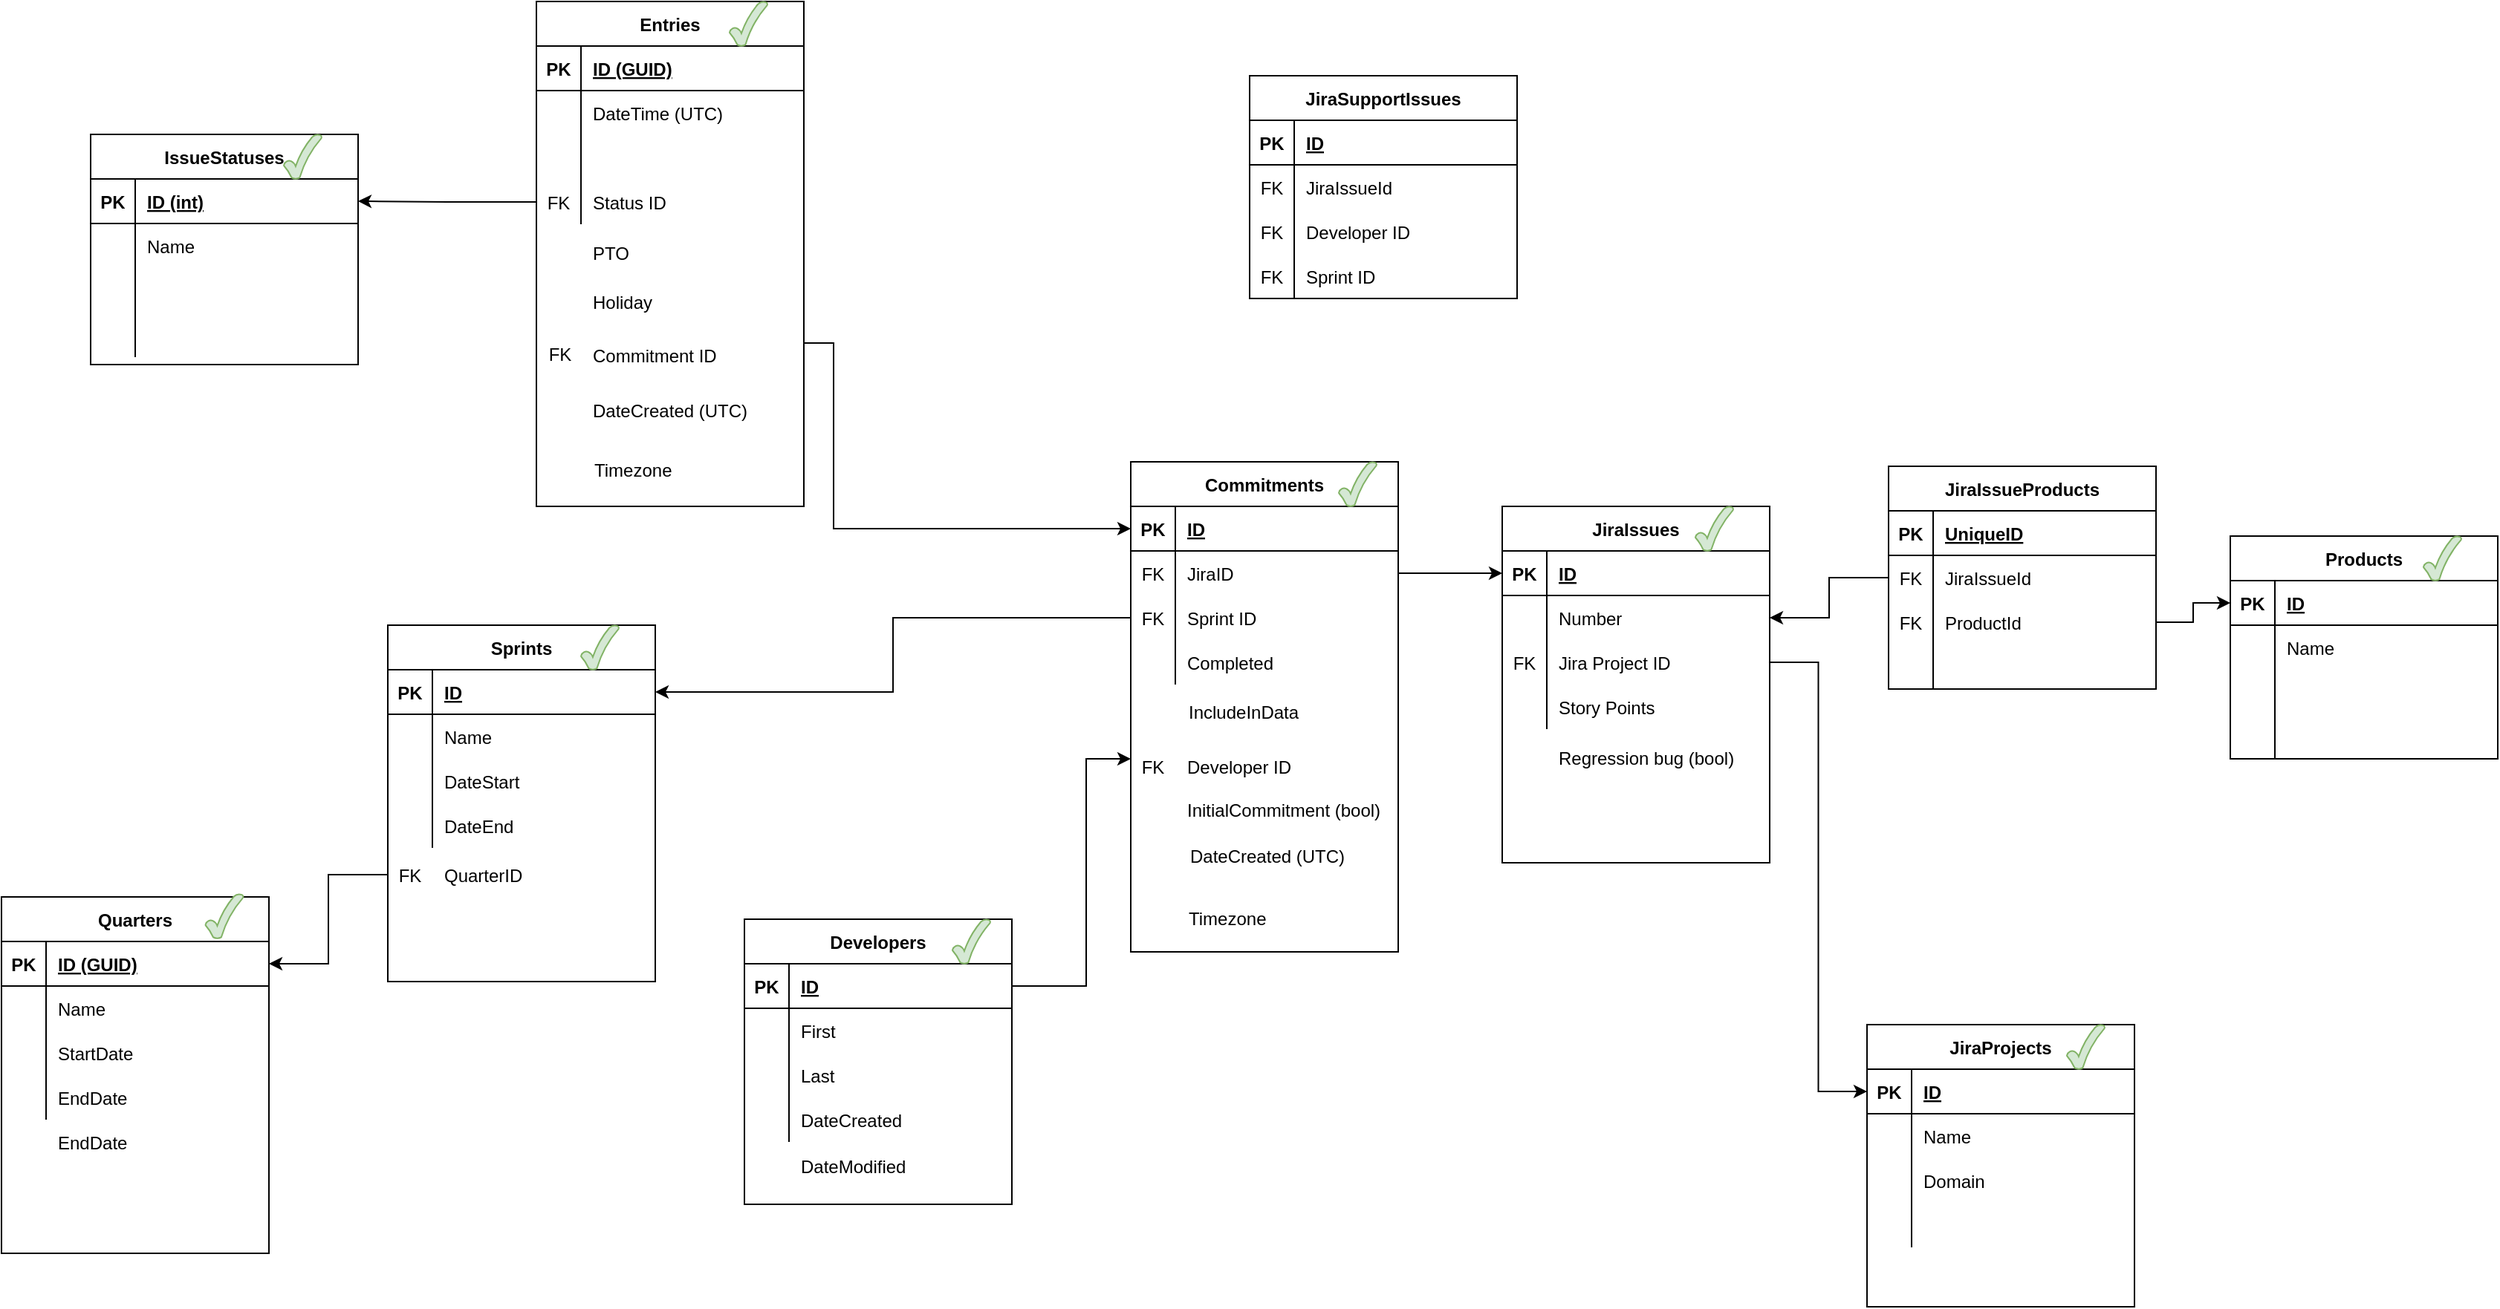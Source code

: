 <mxfile version="20.7.4" type="device"><diagram id="F5KFq8QASmtBu7urFsjl" name="Page-1"><mxGraphModel dx="662" dy="433" grid="1" gridSize="10" guides="1" tooltips="1" connect="1" arrows="1" fold="1" page="1" pageScale="1" pageWidth="850" pageHeight="1100" math="0" shadow="0"><root><mxCell id="0"/><mxCell id="1" parent="0"/><mxCell id="Wx1vbwucpowKj-sAN3LJ-1" value="Developers" style="shape=table;startSize=30;container=1;collapsible=1;childLayout=tableLayout;fixedRows=1;rowLines=0;fontStyle=1;align=center;resizeLast=1;" parent="1" vertex="1"><mxGeometry x="520" y="788" width="180" height="192" as="geometry"><mxRectangle x="328" y="380" width="100" height="30" as="alternateBounds"/></mxGeometry></mxCell><mxCell id="Wx1vbwucpowKj-sAN3LJ-2" value="" style="shape=tableRow;horizontal=0;startSize=0;swimlaneHead=0;swimlaneBody=0;fillColor=none;collapsible=0;dropTarget=0;points=[[0,0.5],[1,0.5]];portConstraint=eastwest;top=0;left=0;right=0;bottom=1;" parent="Wx1vbwucpowKj-sAN3LJ-1" vertex="1"><mxGeometry y="30" width="180" height="30" as="geometry"/></mxCell><mxCell id="Wx1vbwucpowKj-sAN3LJ-3" value="PK" style="shape=partialRectangle;connectable=0;fillColor=none;top=0;left=0;bottom=0;right=0;fontStyle=1;overflow=hidden;" parent="Wx1vbwucpowKj-sAN3LJ-2" vertex="1"><mxGeometry width="30" height="30" as="geometry"><mxRectangle width="30" height="30" as="alternateBounds"/></mxGeometry></mxCell><mxCell id="Wx1vbwucpowKj-sAN3LJ-4" value="ID" style="shape=partialRectangle;connectable=0;fillColor=none;top=0;left=0;bottom=0;right=0;align=left;spacingLeft=6;fontStyle=5;overflow=hidden;" parent="Wx1vbwucpowKj-sAN3LJ-2" vertex="1"><mxGeometry x="30" width="150" height="30" as="geometry"><mxRectangle width="150" height="30" as="alternateBounds"/></mxGeometry></mxCell><mxCell id="Wx1vbwucpowKj-sAN3LJ-5" value="" style="shape=tableRow;horizontal=0;startSize=0;swimlaneHead=0;swimlaneBody=0;fillColor=none;collapsible=0;dropTarget=0;points=[[0,0.5],[1,0.5]];portConstraint=eastwest;top=0;left=0;right=0;bottom=0;" parent="Wx1vbwucpowKj-sAN3LJ-1" vertex="1"><mxGeometry y="60" width="180" height="30" as="geometry"/></mxCell><mxCell id="Wx1vbwucpowKj-sAN3LJ-6" value="" style="shape=partialRectangle;connectable=0;fillColor=none;top=0;left=0;bottom=0;right=0;editable=1;overflow=hidden;" parent="Wx1vbwucpowKj-sAN3LJ-5" vertex="1"><mxGeometry width="30" height="30" as="geometry"><mxRectangle width="30" height="30" as="alternateBounds"/></mxGeometry></mxCell><mxCell id="Wx1vbwucpowKj-sAN3LJ-7" value="First" style="shape=partialRectangle;connectable=0;fillColor=none;top=0;left=0;bottom=0;right=0;align=left;spacingLeft=6;overflow=hidden;" parent="Wx1vbwucpowKj-sAN3LJ-5" vertex="1"><mxGeometry x="30" width="150" height="30" as="geometry"><mxRectangle width="150" height="30" as="alternateBounds"/></mxGeometry></mxCell><mxCell id="Wx1vbwucpowKj-sAN3LJ-8" value="" style="shape=tableRow;horizontal=0;startSize=0;swimlaneHead=0;swimlaneBody=0;fillColor=none;collapsible=0;dropTarget=0;points=[[0,0.5],[1,0.5]];portConstraint=eastwest;top=0;left=0;right=0;bottom=0;" parent="Wx1vbwucpowKj-sAN3LJ-1" vertex="1"><mxGeometry y="90" width="180" height="30" as="geometry"/></mxCell><mxCell id="Wx1vbwucpowKj-sAN3LJ-9" value="" style="shape=partialRectangle;connectable=0;fillColor=none;top=0;left=0;bottom=0;right=0;editable=1;overflow=hidden;" parent="Wx1vbwucpowKj-sAN3LJ-8" vertex="1"><mxGeometry width="30" height="30" as="geometry"><mxRectangle width="30" height="30" as="alternateBounds"/></mxGeometry></mxCell><mxCell id="Wx1vbwucpowKj-sAN3LJ-10" value="Last" style="shape=partialRectangle;connectable=0;fillColor=none;top=0;left=0;bottom=0;right=0;align=left;spacingLeft=6;overflow=hidden;" parent="Wx1vbwucpowKj-sAN3LJ-8" vertex="1"><mxGeometry x="30" width="150" height="30" as="geometry"><mxRectangle width="150" height="30" as="alternateBounds"/></mxGeometry></mxCell><mxCell id="Wx1vbwucpowKj-sAN3LJ-11" value="" style="shape=tableRow;horizontal=0;startSize=0;swimlaneHead=0;swimlaneBody=0;fillColor=none;collapsible=0;dropTarget=0;points=[[0,0.5],[1,0.5]];portConstraint=eastwest;top=0;left=0;right=0;bottom=0;" parent="Wx1vbwucpowKj-sAN3LJ-1" vertex="1"><mxGeometry y="120" width="180" height="30" as="geometry"/></mxCell><mxCell id="Wx1vbwucpowKj-sAN3LJ-12" value="" style="shape=partialRectangle;connectable=0;fillColor=none;top=0;left=0;bottom=0;right=0;editable=1;overflow=hidden;" parent="Wx1vbwucpowKj-sAN3LJ-11" vertex="1"><mxGeometry width="30" height="30" as="geometry"><mxRectangle width="30" height="30" as="alternateBounds"/></mxGeometry></mxCell><mxCell id="Wx1vbwucpowKj-sAN3LJ-13" value="DateCreated" style="shape=partialRectangle;connectable=0;fillColor=none;top=0;left=0;bottom=0;right=0;align=left;spacingLeft=6;overflow=hidden;" parent="Wx1vbwucpowKj-sAN3LJ-11" vertex="1"><mxGeometry x="30" width="150" height="30" as="geometry"><mxRectangle width="150" height="30" as="alternateBounds"/></mxGeometry></mxCell><mxCell id="Wx1vbwucpowKj-sAN3LJ-14" value="DateModified" style="shape=partialRectangle;connectable=0;fillColor=none;top=0;left=0;bottom=0;right=0;align=left;spacingLeft=6;overflow=hidden;" parent="1" vertex="1"><mxGeometry x="550" y="939" width="150" height="30" as="geometry"><mxRectangle width="150" height="30" as="alternateBounds"/></mxGeometry></mxCell><mxCell id="Wx1vbwucpowKj-sAN3LJ-16" value="Entries" style="shape=table;startSize=30;container=1;collapsible=1;childLayout=tableLayout;fixedRows=1;rowLines=0;fontStyle=1;align=center;resizeLast=1;" parent="1" vertex="1"><mxGeometry x="380" y="170" width="180" height="340" as="geometry"/></mxCell><mxCell id="Wx1vbwucpowKj-sAN3LJ-17" value="" style="shape=tableRow;horizontal=0;startSize=0;swimlaneHead=0;swimlaneBody=0;fillColor=none;collapsible=0;dropTarget=0;points=[[0,0.5],[1,0.5]];portConstraint=eastwest;top=0;left=0;right=0;bottom=1;" parent="Wx1vbwucpowKj-sAN3LJ-16" vertex="1"><mxGeometry y="30" width="180" height="30" as="geometry"/></mxCell><mxCell id="Wx1vbwucpowKj-sAN3LJ-18" value="PK" style="shape=partialRectangle;connectable=0;fillColor=none;top=0;left=0;bottom=0;right=0;fontStyle=1;overflow=hidden;" parent="Wx1vbwucpowKj-sAN3LJ-17" vertex="1"><mxGeometry width="30" height="30" as="geometry"><mxRectangle width="30" height="30" as="alternateBounds"/></mxGeometry></mxCell><mxCell id="Wx1vbwucpowKj-sAN3LJ-19" value="ID (GUID)" style="shape=partialRectangle;connectable=0;fillColor=none;top=0;left=0;bottom=0;right=0;align=left;spacingLeft=6;fontStyle=5;overflow=hidden;" parent="Wx1vbwucpowKj-sAN3LJ-17" vertex="1"><mxGeometry x="30" width="150" height="30" as="geometry"><mxRectangle width="150" height="30" as="alternateBounds"/></mxGeometry></mxCell><mxCell id="Wx1vbwucpowKj-sAN3LJ-20" value="" style="shape=tableRow;horizontal=0;startSize=0;swimlaneHead=0;swimlaneBody=0;fillColor=none;collapsible=0;dropTarget=0;points=[[0,0.5],[1,0.5]];portConstraint=eastwest;top=0;left=0;right=0;bottom=0;" parent="Wx1vbwucpowKj-sAN3LJ-16" vertex="1"><mxGeometry y="60" width="180" height="30" as="geometry"/></mxCell><mxCell id="Wx1vbwucpowKj-sAN3LJ-21" value="" style="shape=partialRectangle;connectable=0;fillColor=none;top=0;left=0;bottom=0;right=0;editable=1;overflow=hidden;" parent="Wx1vbwucpowKj-sAN3LJ-20" vertex="1"><mxGeometry width="30" height="30" as="geometry"><mxRectangle width="30" height="30" as="alternateBounds"/></mxGeometry></mxCell><mxCell id="Wx1vbwucpowKj-sAN3LJ-22" value="DateTime (UTC)" style="shape=partialRectangle;connectable=0;fillColor=none;top=0;left=0;bottom=0;right=0;align=left;spacingLeft=6;overflow=hidden;" parent="Wx1vbwucpowKj-sAN3LJ-20" vertex="1"><mxGeometry x="30" width="150" height="30" as="geometry"><mxRectangle width="150" height="30" as="alternateBounds"/></mxGeometry></mxCell><mxCell id="Wx1vbwucpowKj-sAN3LJ-23" value="" style="shape=tableRow;horizontal=0;startSize=0;swimlaneHead=0;swimlaneBody=0;fillColor=none;collapsible=0;dropTarget=0;points=[[0,0.5],[1,0.5]];portConstraint=eastwest;top=0;left=0;right=0;bottom=0;" parent="Wx1vbwucpowKj-sAN3LJ-16" vertex="1"><mxGeometry y="90" width="180" height="30" as="geometry"/></mxCell><mxCell id="Wx1vbwucpowKj-sAN3LJ-24" value="" style="shape=partialRectangle;connectable=0;fillColor=none;top=0;left=0;bottom=0;right=0;editable=1;overflow=hidden;" parent="Wx1vbwucpowKj-sAN3LJ-23" vertex="1"><mxGeometry width="30" height="30" as="geometry"><mxRectangle width="30" height="30" as="alternateBounds"/></mxGeometry></mxCell><mxCell id="Wx1vbwucpowKj-sAN3LJ-25" value="" style="shape=partialRectangle;connectable=0;fillColor=none;top=0;left=0;bottom=0;right=0;align=left;spacingLeft=6;overflow=hidden;" parent="Wx1vbwucpowKj-sAN3LJ-23" vertex="1"><mxGeometry x="30" width="150" height="30" as="geometry"><mxRectangle width="150" height="30" as="alternateBounds"/></mxGeometry></mxCell><mxCell id="Wx1vbwucpowKj-sAN3LJ-26" value="" style="shape=tableRow;horizontal=0;startSize=0;swimlaneHead=0;swimlaneBody=0;fillColor=none;collapsible=0;dropTarget=0;points=[[0,0.5],[1,0.5]];portConstraint=eastwest;top=0;left=0;right=0;bottom=0;" parent="Wx1vbwucpowKj-sAN3LJ-16" vertex="1"><mxGeometry y="120" width="180" height="30" as="geometry"/></mxCell><mxCell id="Wx1vbwucpowKj-sAN3LJ-27" value="FK" style="shape=partialRectangle;connectable=0;fillColor=none;top=0;left=0;bottom=0;right=0;editable=1;overflow=hidden;" parent="Wx1vbwucpowKj-sAN3LJ-26" vertex="1"><mxGeometry width="30" height="30" as="geometry"><mxRectangle width="30" height="30" as="alternateBounds"/></mxGeometry></mxCell><mxCell id="Wx1vbwucpowKj-sAN3LJ-28" value="Status ID" style="shape=partialRectangle;connectable=0;fillColor=none;top=0;left=0;bottom=0;right=0;align=left;spacingLeft=6;overflow=hidden;" parent="Wx1vbwucpowKj-sAN3LJ-26" vertex="1"><mxGeometry x="30" width="150" height="30" as="geometry"><mxRectangle width="150" height="30" as="alternateBounds"/></mxGeometry></mxCell><mxCell id="Wx1vbwucpowKj-sAN3LJ-29" value="" style="shape=tableRow;horizontal=0;startSize=0;swimlaneHead=0;swimlaneBody=0;fillColor=none;collapsible=0;dropTarget=0;points=[[0,0.5],[1,0.5]];portConstraint=eastwest;top=0;left=0;right=0;bottom=0;" parent="1" vertex="1"><mxGeometry x="380" y="320" width="180" height="30" as="geometry"/></mxCell><mxCell id="Wx1vbwucpowKj-sAN3LJ-33" value="Sprints" style="shape=table;startSize=30;container=1;collapsible=1;childLayout=tableLayout;fixedRows=1;rowLines=0;fontStyle=1;align=center;resizeLast=1;" parent="1" vertex="1"><mxGeometry x="280" y="590" width="180" height="240" as="geometry"/></mxCell><mxCell id="Wx1vbwucpowKj-sAN3LJ-34" value="" style="shape=tableRow;horizontal=0;startSize=0;swimlaneHead=0;swimlaneBody=0;fillColor=none;collapsible=0;dropTarget=0;points=[[0,0.5],[1,0.5]];portConstraint=eastwest;top=0;left=0;right=0;bottom=1;" parent="Wx1vbwucpowKj-sAN3LJ-33" vertex="1"><mxGeometry y="30" width="180" height="30" as="geometry"/></mxCell><mxCell id="Wx1vbwucpowKj-sAN3LJ-35" value="PK" style="shape=partialRectangle;connectable=0;fillColor=none;top=0;left=0;bottom=0;right=0;fontStyle=1;overflow=hidden;" parent="Wx1vbwucpowKj-sAN3LJ-34" vertex="1"><mxGeometry width="30" height="30" as="geometry"><mxRectangle width="30" height="30" as="alternateBounds"/></mxGeometry></mxCell><mxCell id="Wx1vbwucpowKj-sAN3LJ-36" value="ID" style="shape=partialRectangle;connectable=0;fillColor=none;top=0;left=0;bottom=0;right=0;align=left;spacingLeft=6;fontStyle=5;overflow=hidden;" parent="Wx1vbwucpowKj-sAN3LJ-34" vertex="1"><mxGeometry x="30" width="150" height="30" as="geometry"><mxRectangle width="150" height="30" as="alternateBounds"/></mxGeometry></mxCell><mxCell id="Wx1vbwucpowKj-sAN3LJ-37" value="" style="shape=tableRow;horizontal=0;startSize=0;swimlaneHead=0;swimlaneBody=0;fillColor=none;collapsible=0;dropTarget=0;points=[[0,0.5],[1,0.5]];portConstraint=eastwest;top=0;left=0;right=0;bottom=0;" parent="Wx1vbwucpowKj-sAN3LJ-33" vertex="1"><mxGeometry y="60" width="180" height="30" as="geometry"/></mxCell><mxCell id="Wx1vbwucpowKj-sAN3LJ-38" value="" style="shape=partialRectangle;connectable=0;fillColor=none;top=0;left=0;bottom=0;right=0;editable=1;overflow=hidden;" parent="Wx1vbwucpowKj-sAN3LJ-37" vertex="1"><mxGeometry width="30" height="30" as="geometry"><mxRectangle width="30" height="30" as="alternateBounds"/></mxGeometry></mxCell><mxCell id="Wx1vbwucpowKj-sAN3LJ-39" value="Name" style="shape=partialRectangle;connectable=0;fillColor=none;top=0;left=0;bottom=0;right=0;align=left;spacingLeft=6;overflow=hidden;" parent="Wx1vbwucpowKj-sAN3LJ-37" vertex="1"><mxGeometry x="30" width="150" height="30" as="geometry"><mxRectangle width="150" height="30" as="alternateBounds"/></mxGeometry></mxCell><mxCell id="Wx1vbwucpowKj-sAN3LJ-40" value="" style="shape=tableRow;horizontal=0;startSize=0;swimlaneHead=0;swimlaneBody=0;fillColor=none;collapsible=0;dropTarget=0;points=[[0,0.5],[1,0.5]];portConstraint=eastwest;top=0;left=0;right=0;bottom=0;" parent="Wx1vbwucpowKj-sAN3LJ-33" vertex="1"><mxGeometry y="90" width="180" height="30" as="geometry"/></mxCell><mxCell id="Wx1vbwucpowKj-sAN3LJ-41" value="" style="shape=partialRectangle;connectable=0;fillColor=none;top=0;left=0;bottom=0;right=0;editable=1;overflow=hidden;" parent="Wx1vbwucpowKj-sAN3LJ-40" vertex="1"><mxGeometry width="30" height="30" as="geometry"><mxRectangle width="30" height="30" as="alternateBounds"/></mxGeometry></mxCell><mxCell id="Wx1vbwucpowKj-sAN3LJ-42" value="DateStart" style="shape=partialRectangle;connectable=0;fillColor=none;top=0;left=0;bottom=0;right=0;align=left;spacingLeft=6;overflow=hidden;" parent="Wx1vbwucpowKj-sAN3LJ-40" vertex="1"><mxGeometry x="30" width="150" height="30" as="geometry"><mxRectangle width="150" height="30" as="alternateBounds"/></mxGeometry></mxCell><mxCell id="Wx1vbwucpowKj-sAN3LJ-43" value="" style="shape=tableRow;horizontal=0;startSize=0;swimlaneHead=0;swimlaneBody=0;fillColor=none;collapsible=0;dropTarget=0;points=[[0,0.5],[1,0.5]];portConstraint=eastwest;top=0;left=0;right=0;bottom=0;" parent="Wx1vbwucpowKj-sAN3LJ-33" vertex="1"><mxGeometry y="120" width="180" height="30" as="geometry"/></mxCell><mxCell id="Wx1vbwucpowKj-sAN3LJ-44" value="" style="shape=partialRectangle;connectable=0;fillColor=none;top=0;left=0;bottom=0;right=0;editable=1;overflow=hidden;" parent="Wx1vbwucpowKj-sAN3LJ-43" vertex="1"><mxGeometry width="30" height="30" as="geometry"><mxRectangle width="30" height="30" as="alternateBounds"/></mxGeometry></mxCell><mxCell id="Wx1vbwucpowKj-sAN3LJ-45" value="DateEnd" style="shape=partialRectangle;connectable=0;fillColor=none;top=0;left=0;bottom=0;right=0;align=left;spacingLeft=6;overflow=hidden;" parent="Wx1vbwucpowKj-sAN3LJ-43" vertex="1"><mxGeometry x="30" width="150" height="30" as="geometry"><mxRectangle width="150" height="30" as="alternateBounds"/></mxGeometry></mxCell><mxCell id="Wx1vbwucpowKj-sAN3LJ-47" value="" style="shape=tableRow;horizontal=0;startSize=0;swimlaneHead=0;swimlaneBody=0;fillColor=none;collapsible=0;dropTarget=0;points=[[0,0.5],[1,0.5]];portConstraint=eastwest;top=0;left=0;right=0;bottom=0;" parent="1" vertex="1"><mxGeometry x="380" y="322" width="180" height="30" as="geometry"/></mxCell><mxCell id="Wx1vbwucpowKj-sAN3LJ-50" value="" style="shape=tableRow;horizontal=0;startSize=0;swimlaneHead=0;swimlaneBody=0;fillColor=none;collapsible=0;dropTarget=0;points=[[0,0.5],[1,0.5]];portConstraint=eastwest;top=0;left=0;right=0;bottom=0;" parent="1" vertex="1"><mxGeometry x="280" y="743" width="180" height="30" as="geometry"/></mxCell><mxCell id="Wx1vbwucpowKj-sAN3LJ-51" value="FK" style="shape=partialRectangle;connectable=0;fillColor=none;top=0;left=0;bottom=0;right=0;editable=1;overflow=hidden;" parent="Wx1vbwucpowKj-sAN3LJ-50" vertex="1"><mxGeometry width="30" height="30" as="geometry"><mxRectangle width="30" height="30" as="alternateBounds"/></mxGeometry></mxCell><mxCell id="Wx1vbwucpowKj-sAN3LJ-52" value="QuarterID" style="shape=partialRectangle;connectable=0;fillColor=none;top=0;left=0;bottom=0;right=0;align=left;spacingLeft=6;overflow=hidden;" parent="Wx1vbwucpowKj-sAN3LJ-50" vertex="1"><mxGeometry x="30" width="150" height="30" as="geometry"><mxRectangle width="150" height="30" as="alternateBounds"/></mxGeometry></mxCell><mxCell id="Wx1vbwucpowKj-sAN3LJ-53" value="Quarters" style="shape=table;startSize=30;container=1;collapsible=1;childLayout=tableLayout;fixedRows=1;rowLines=0;fontStyle=1;align=center;resizeLast=1;" parent="1" vertex="1"><mxGeometry x="20" y="773" width="180" height="240" as="geometry"/></mxCell><mxCell id="Wx1vbwucpowKj-sAN3LJ-54" value="" style="shape=tableRow;horizontal=0;startSize=0;swimlaneHead=0;swimlaneBody=0;fillColor=none;collapsible=0;dropTarget=0;points=[[0,0.5],[1,0.5]];portConstraint=eastwest;top=0;left=0;right=0;bottom=1;" parent="Wx1vbwucpowKj-sAN3LJ-53" vertex="1"><mxGeometry y="30" width="180" height="30" as="geometry"/></mxCell><mxCell id="Wx1vbwucpowKj-sAN3LJ-55" value="PK" style="shape=partialRectangle;connectable=0;fillColor=none;top=0;left=0;bottom=0;right=0;fontStyle=1;overflow=hidden;" parent="Wx1vbwucpowKj-sAN3LJ-54" vertex="1"><mxGeometry width="30" height="30" as="geometry"><mxRectangle width="30" height="30" as="alternateBounds"/></mxGeometry></mxCell><mxCell id="Wx1vbwucpowKj-sAN3LJ-56" value="ID (GUID)" style="shape=partialRectangle;connectable=0;fillColor=none;top=0;left=0;bottom=0;right=0;align=left;spacingLeft=6;fontStyle=5;overflow=hidden;" parent="Wx1vbwucpowKj-sAN3LJ-54" vertex="1"><mxGeometry x="30" width="150" height="30" as="geometry"><mxRectangle width="150" height="30" as="alternateBounds"/></mxGeometry></mxCell><mxCell id="Wx1vbwucpowKj-sAN3LJ-57" value="" style="shape=tableRow;horizontal=0;startSize=0;swimlaneHead=0;swimlaneBody=0;fillColor=none;collapsible=0;dropTarget=0;points=[[0,0.5],[1,0.5]];portConstraint=eastwest;top=0;left=0;right=0;bottom=0;" parent="Wx1vbwucpowKj-sAN3LJ-53" vertex="1"><mxGeometry y="60" width="180" height="30" as="geometry"/></mxCell><mxCell id="Wx1vbwucpowKj-sAN3LJ-58" value="" style="shape=partialRectangle;connectable=0;fillColor=none;top=0;left=0;bottom=0;right=0;editable=1;overflow=hidden;" parent="Wx1vbwucpowKj-sAN3LJ-57" vertex="1"><mxGeometry width="30" height="30" as="geometry"><mxRectangle width="30" height="30" as="alternateBounds"/></mxGeometry></mxCell><mxCell id="Wx1vbwucpowKj-sAN3LJ-59" value="Name" style="shape=partialRectangle;connectable=0;fillColor=none;top=0;left=0;bottom=0;right=0;align=left;spacingLeft=6;overflow=hidden;" parent="Wx1vbwucpowKj-sAN3LJ-57" vertex="1"><mxGeometry x="30" width="150" height="30" as="geometry"><mxRectangle width="150" height="30" as="alternateBounds"/></mxGeometry></mxCell><mxCell id="Wx1vbwucpowKj-sAN3LJ-60" value="" style="shape=tableRow;horizontal=0;startSize=0;swimlaneHead=0;swimlaneBody=0;fillColor=none;collapsible=0;dropTarget=0;points=[[0,0.5],[1,0.5]];portConstraint=eastwest;top=0;left=0;right=0;bottom=0;" parent="Wx1vbwucpowKj-sAN3LJ-53" vertex="1"><mxGeometry y="90" width="180" height="30" as="geometry"/></mxCell><mxCell id="Wx1vbwucpowKj-sAN3LJ-61" value="" style="shape=partialRectangle;connectable=0;fillColor=none;top=0;left=0;bottom=0;right=0;editable=1;overflow=hidden;" parent="Wx1vbwucpowKj-sAN3LJ-60" vertex="1"><mxGeometry width="30" height="30" as="geometry"><mxRectangle width="30" height="30" as="alternateBounds"/></mxGeometry></mxCell><mxCell id="Wx1vbwucpowKj-sAN3LJ-62" value="StartDate" style="shape=partialRectangle;connectable=0;fillColor=none;top=0;left=0;bottom=0;right=0;align=left;spacingLeft=6;overflow=hidden;" parent="Wx1vbwucpowKj-sAN3LJ-60" vertex="1"><mxGeometry x="30" width="150" height="30" as="geometry"><mxRectangle width="150" height="30" as="alternateBounds"/></mxGeometry></mxCell><mxCell id="Wx1vbwucpowKj-sAN3LJ-63" value="" style="shape=tableRow;horizontal=0;startSize=0;swimlaneHead=0;swimlaneBody=0;fillColor=none;collapsible=0;dropTarget=0;points=[[0,0.5],[1,0.5]];portConstraint=eastwest;top=0;left=0;right=0;bottom=0;" parent="Wx1vbwucpowKj-sAN3LJ-53" vertex="1"><mxGeometry y="120" width="180" height="30" as="geometry"/></mxCell><mxCell id="Wx1vbwucpowKj-sAN3LJ-64" value="" style="shape=partialRectangle;connectable=0;fillColor=none;top=0;left=0;bottom=0;right=0;editable=1;overflow=hidden;" parent="Wx1vbwucpowKj-sAN3LJ-63" vertex="1"><mxGeometry width="30" height="30" as="geometry"><mxRectangle width="30" height="30" as="alternateBounds"/></mxGeometry></mxCell><mxCell id="Wx1vbwucpowKj-sAN3LJ-65" value="EndDate" style="shape=partialRectangle;connectable=0;fillColor=none;top=0;left=0;bottom=0;right=0;align=left;spacingLeft=6;overflow=hidden;" parent="Wx1vbwucpowKj-sAN3LJ-63" vertex="1"><mxGeometry x="30" width="150" height="30" as="geometry"><mxRectangle width="150" height="30" as="alternateBounds"/></mxGeometry></mxCell><mxCell id="Wx1vbwucpowKj-sAN3LJ-66" value="" style="shape=tableRow;horizontal=0;startSize=0;swimlaneHead=0;swimlaneBody=0;fillColor=none;collapsible=0;dropTarget=0;points=[[0,0.5],[1,0.5]];portConstraint=eastwest;top=0;left=0;right=0;bottom=0;" parent="1" vertex="1"><mxGeometry x="20" y="923" width="180" height="30" as="geometry"/></mxCell><mxCell id="Wx1vbwucpowKj-sAN3LJ-67" value="" style="shape=partialRectangle;connectable=0;fillColor=none;top=0;left=0;bottom=0;right=0;editable=1;overflow=hidden;" parent="Wx1vbwucpowKj-sAN3LJ-66" vertex="1"><mxGeometry width="30" height="30" as="geometry"><mxRectangle width="30" height="30" as="alternateBounds"/></mxGeometry></mxCell><mxCell id="Wx1vbwucpowKj-sAN3LJ-68" value="EndDate" style="shape=partialRectangle;connectable=0;fillColor=none;top=0;left=0;bottom=0;right=0;align=left;spacingLeft=6;overflow=hidden;" parent="Wx1vbwucpowKj-sAN3LJ-66" vertex="1"><mxGeometry x="30" width="150" height="30" as="geometry"><mxRectangle width="150" height="30" as="alternateBounds"/></mxGeometry></mxCell><mxCell id="Wx1vbwucpowKj-sAN3LJ-69" value="" style="shape=tableRow;horizontal=0;startSize=0;swimlaneHead=0;swimlaneBody=0;fillColor=none;collapsible=0;dropTarget=0;points=[[0,0.5],[1,0.5]];portConstraint=eastwest;top=0;left=0;right=0;bottom=0;" parent="1" vertex="1"><mxGeometry x="380" y="324" width="180" height="30" as="geometry"/></mxCell><mxCell id="Wx1vbwucpowKj-sAN3LJ-70" value="" style="shape=partialRectangle;connectable=0;fillColor=none;top=0;left=0;bottom=0;right=0;editable=1;overflow=hidden;" parent="Wx1vbwucpowKj-sAN3LJ-69" vertex="1"><mxGeometry width="30" height="30" as="geometry"><mxRectangle width="30" height="30" as="alternateBounds"/></mxGeometry></mxCell><mxCell id="Wx1vbwucpowKj-sAN3LJ-71" value="PTO" style="shape=partialRectangle;connectable=0;fillColor=none;top=0;left=0;bottom=0;right=0;align=left;spacingLeft=6;overflow=hidden;" parent="Wx1vbwucpowKj-sAN3LJ-69" vertex="1"><mxGeometry x="30" width="150" height="30" as="geometry"><mxRectangle width="150" height="30" as="alternateBounds"/></mxGeometry></mxCell><mxCell id="Wx1vbwucpowKj-sAN3LJ-72" value="" style="shape=tableRow;horizontal=0;startSize=0;swimlaneHead=0;swimlaneBody=0;fillColor=none;collapsible=0;dropTarget=0;points=[[0,0.5],[1,0.5]];portConstraint=eastwest;top=0;left=0;right=0;bottom=0;" parent="1" vertex="1"><mxGeometry x="380" y="357" width="180" height="30" as="geometry"/></mxCell><mxCell id="Wx1vbwucpowKj-sAN3LJ-73" value="" style="shape=partialRectangle;connectable=0;fillColor=none;top=0;left=0;bottom=0;right=0;editable=1;overflow=hidden;" parent="Wx1vbwucpowKj-sAN3LJ-72" vertex="1"><mxGeometry width="30" height="30" as="geometry"><mxRectangle width="30" height="30" as="alternateBounds"/></mxGeometry></mxCell><mxCell id="Wx1vbwucpowKj-sAN3LJ-74" value="Holiday" style="shape=partialRectangle;connectable=0;fillColor=none;top=0;left=0;bottom=0;right=0;align=left;spacingLeft=6;overflow=hidden;" parent="Wx1vbwucpowKj-sAN3LJ-72" vertex="1"><mxGeometry x="30" width="150" height="30" as="geometry"><mxRectangle width="150" height="30" as="alternateBounds"/></mxGeometry></mxCell><mxCell id="Wx1vbwucpowKj-sAN3LJ-75" value="" style="endArrow=classic;html=1;rounded=0;exitX=0;exitY=0.5;exitDx=0;exitDy=0;entryX=1;entryY=0.5;entryDx=0;entryDy=0;edgeStyle=orthogonalEdgeStyle;" parent="1" source="Wx1vbwucpowKj-sAN3LJ-50" target="Wx1vbwucpowKj-sAN3LJ-54" edge="1"><mxGeometry width="50" height="50" relative="1" as="geometry"><mxPoint x="130" y="786" as="sourcePoint"/><mxPoint x="-50" y="640.0" as="targetPoint"/></mxGeometry></mxCell><mxCell id="Wx1vbwucpowKj-sAN3LJ-76" value="" style="endArrow=classic;html=1;rounded=0;exitX=0;exitY=0.5;exitDx=0;exitDy=0;entryX=1;entryY=0.5;entryDx=0;entryDy=0;edgeStyle=orthogonalEdgeStyle;" parent="1" source="Wx1vbwucpowKj-sAN3LJ-150" target="Wx1vbwucpowKj-sAN3LJ-34" edge="1"><mxGeometry width="50" height="50" relative="1" as="geometry"><mxPoint x="340" y="498" as="sourcePoint"/><mxPoint x="120" y="345" as="targetPoint"/></mxGeometry></mxCell><mxCell id="Wx1vbwucpowKj-sAN3LJ-77" value="IssueStatuses" style="shape=table;startSize=30;container=1;collapsible=1;childLayout=tableLayout;fixedRows=1;rowLines=0;fontStyle=1;align=center;resizeLast=1;" parent="1" vertex="1"><mxGeometry x="80" y="259.5" width="180" height="155" as="geometry"/></mxCell><mxCell id="Wx1vbwucpowKj-sAN3LJ-78" value="" style="shape=tableRow;horizontal=0;startSize=0;swimlaneHead=0;swimlaneBody=0;fillColor=none;collapsible=0;dropTarget=0;points=[[0,0.5],[1,0.5]];portConstraint=eastwest;top=0;left=0;right=0;bottom=1;" parent="Wx1vbwucpowKj-sAN3LJ-77" vertex="1"><mxGeometry y="30" width="180" height="30" as="geometry"/></mxCell><mxCell id="Wx1vbwucpowKj-sAN3LJ-79" value="PK" style="shape=partialRectangle;connectable=0;fillColor=none;top=0;left=0;bottom=0;right=0;fontStyle=1;overflow=hidden;" parent="Wx1vbwucpowKj-sAN3LJ-78" vertex="1"><mxGeometry width="30" height="30" as="geometry"><mxRectangle width="30" height="30" as="alternateBounds"/></mxGeometry></mxCell><mxCell id="Wx1vbwucpowKj-sAN3LJ-80" value="ID (int)" style="shape=partialRectangle;connectable=0;fillColor=none;top=0;left=0;bottom=0;right=0;align=left;spacingLeft=6;fontStyle=5;overflow=hidden;" parent="Wx1vbwucpowKj-sAN3LJ-78" vertex="1"><mxGeometry x="30" width="150" height="30" as="geometry"><mxRectangle width="150" height="30" as="alternateBounds"/></mxGeometry></mxCell><mxCell id="Wx1vbwucpowKj-sAN3LJ-81" value="" style="shape=tableRow;horizontal=0;startSize=0;swimlaneHead=0;swimlaneBody=0;fillColor=none;collapsible=0;dropTarget=0;points=[[0,0.5],[1,0.5]];portConstraint=eastwest;top=0;left=0;right=0;bottom=0;" parent="Wx1vbwucpowKj-sAN3LJ-77" vertex="1"><mxGeometry y="60" width="180" height="30" as="geometry"/></mxCell><mxCell id="Wx1vbwucpowKj-sAN3LJ-82" value="" style="shape=partialRectangle;connectable=0;fillColor=none;top=0;left=0;bottom=0;right=0;editable=1;overflow=hidden;" parent="Wx1vbwucpowKj-sAN3LJ-81" vertex="1"><mxGeometry width="30" height="30" as="geometry"><mxRectangle width="30" height="30" as="alternateBounds"/></mxGeometry></mxCell><mxCell id="Wx1vbwucpowKj-sAN3LJ-83" value="Name" style="shape=partialRectangle;connectable=0;fillColor=none;top=0;left=0;bottom=0;right=0;align=left;spacingLeft=6;overflow=hidden;" parent="Wx1vbwucpowKj-sAN3LJ-81" vertex="1"><mxGeometry x="30" width="150" height="30" as="geometry"><mxRectangle width="150" height="30" as="alternateBounds"/></mxGeometry></mxCell><mxCell id="Wx1vbwucpowKj-sAN3LJ-84" value="" style="shape=tableRow;horizontal=0;startSize=0;swimlaneHead=0;swimlaneBody=0;fillColor=none;collapsible=0;dropTarget=0;points=[[0,0.5],[1,0.5]];portConstraint=eastwest;top=0;left=0;right=0;bottom=0;" parent="Wx1vbwucpowKj-sAN3LJ-77" vertex="1"><mxGeometry y="90" width="180" height="30" as="geometry"/></mxCell><mxCell id="Wx1vbwucpowKj-sAN3LJ-85" value="" style="shape=partialRectangle;connectable=0;fillColor=none;top=0;left=0;bottom=0;right=0;editable=1;overflow=hidden;" parent="Wx1vbwucpowKj-sAN3LJ-84" vertex="1"><mxGeometry width="30" height="30" as="geometry"><mxRectangle width="30" height="30" as="alternateBounds"/></mxGeometry></mxCell><mxCell id="Wx1vbwucpowKj-sAN3LJ-86" value="" style="shape=partialRectangle;connectable=0;fillColor=none;top=0;left=0;bottom=0;right=0;align=left;spacingLeft=6;overflow=hidden;" parent="Wx1vbwucpowKj-sAN3LJ-84" vertex="1"><mxGeometry x="30" width="150" height="30" as="geometry"><mxRectangle width="150" height="30" as="alternateBounds"/></mxGeometry></mxCell><mxCell id="Wx1vbwucpowKj-sAN3LJ-87" value="" style="shape=tableRow;horizontal=0;startSize=0;swimlaneHead=0;swimlaneBody=0;fillColor=none;collapsible=0;dropTarget=0;points=[[0,0.5],[1,0.5]];portConstraint=eastwest;top=0;left=0;right=0;bottom=0;" parent="Wx1vbwucpowKj-sAN3LJ-77" vertex="1"><mxGeometry y="120" width="180" height="30" as="geometry"/></mxCell><mxCell id="Wx1vbwucpowKj-sAN3LJ-88" value="" style="shape=partialRectangle;connectable=0;fillColor=none;top=0;left=0;bottom=0;right=0;editable=1;overflow=hidden;" parent="Wx1vbwucpowKj-sAN3LJ-87" vertex="1"><mxGeometry width="30" height="30" as="geometry"><mxRectangle width="30" height="30" as="alternateBounds"/></mxGeometry></mxCell><mxCell id="Wx1vbwucpowKj-sAN3LJ-89" value="" style="shape=partialRectangle;connectable=0;fillColor=none;top=0;left=0;bottom=0;right=0;align=left;spacingLeft=6;overflow=hidden;" parent="Wx1vbwucpowKj-sAN3LJ-87" vertex="1"><mxGeometry x="30" width="150" height="30" as="geometry"><mxRectangle width="150" height="30" as="alternateBounds"/></mxGeometry></mxCell><mxCell id="Wx1vbwucpowKj-sAN3LJ-93" value="Commitment ID" style="shape=partialRectangle;connectable=0;fillColor=none;top=0;left=0;bottom=0;right=0;align=left;spacingLeft=6;overflow=hidden;" parent="1" vertex="1"><mxGeometry x="410" y="393" width="150" height="30" as="geometry"><mxRectangle width="150" height="30" as="alternateBounds"/></mxGeometry></mxCell><mxCell id="Wx1vbwucpowKj-sAN3LJ-94" value="FK" style="shape=partialRectangle;connectable=0;fillColor=none;top=0;left=0;bottom=0;right=0;editable=1;overflow=hidden;" parent="1" vertex="1"><mxGeometry x="381" y="392" width="30" height="30" as="geometry"><mxRectangle width="30" height="30" as="alternateBounds"/></mxGeometry></mxCell><mxCell id="Wx1vbwucpowKj-sAN3LJ-95" value="" style="endArrow=classic;html=1;rounded=0;exitX=0;exitY=0.5;exitDx=0;exitDy=0;entryX=1;entryY=0.5;entryDx=0;entryDy=0;edgeStyle=orthogonalEdgeStyle;" parent="1" source="Wx1vbwucpowKj-sAN3LJ-26" target="Wx1vbwucpowKj-sAN3LJ-78" edge="1"><mxGeometry width="50" height="50" relative="1" as="geometry"><mxPoint x="790" y="719" as="sourcePoint"/><mxPoint x="840" y="669" as="targetPoint"/></mxGeometry></mxCell><mxCell id="Wx1vbwucpowKj-sAN3LJ-96" value="" style="shape=tableRow;horizontal=0;startSize=0;swimlaneHead=0;swimlaneBody=0;fillColor=none;collapsible=0;dropTarget=0;points=[[0,0.5],[1,0.5]];portConstraint=eastwest;top=0;left=0;right=0;bottom=0;" parent="1" vertex="1"><mxGeometry x="281" y="771" width="180" height="30" as="geometry"/></mxCell><mxCell id="Wx1vbwucpowKj-sAN3LJ-143" value="Commitments" style="shape=table;startSize=30;container=1;collapsible=1;childLayout=tableLayout;fixedRows=1;rowLines=0;fontStyle=1;align=center;resizeLast=1;" parent="1" vertex="1"><mxGeometry x="780" y="480" width="180" height="330" as="geometry"/></mxCell><mxCell id="Wx1vbwucpowKj-sAN3LJ-144" value="" style="shape=tableRow;horizontal=0;startSize=0;swimlaneHead=0;swimlaneBody=0;fillColor=none;collapsible=0;dropTarget=0;points=[[0,0.5],[1,0.5]];portConstraint=eastwest;top=0;left=0;right=0;bottom=1;" parent="Wx1vbwucpowKj-sAN3LJ-143" vertex="1"><mxGeometry y="30" width="180" height="30" as="geometry"/></mxCell><mxCell id="Wx1vbwucpowKj-sAN3LJ-145" value="PK" style="shape=partialRectangle;connectable=0;fillColor=none;top=0;left=0;bottom=0;right=0;fontStyle=1;overflow=hidden;" parent="Wx1vbwucpowKj-sAN3LJ-144" vertex="1"><mxGeometry width="30" height="30" as="geometry"><mxRectangle width="30" height="30" as="alternateBounds"/></mxGeometry></mxCell><mxCell id="Wx1vbwucpowKj-sAN3LJ-146" value="ID" style="shape=partialRectangle;connectable=0;fillColor=none;top=0;left=0;bottom=0;right=0;align=left;spacingLeft=6;fontStyle=5;overflow=hidden;" parent="Wx1vbwucpowKj-sAN3LJ-144" vertex="1"><mxGeometry x="30" width="150" height="30" as="geometry"><mxRectangle width="150" height="30" as="alternateBounds"/></mxGeometry></mxCell><mxCell id="Wx1vbwucpowKj-sAN3LJ-147" value="" style="shape=tableRow;horizontal=0;startSize=0;swimlaneHead=0;swimlaneBody=0;fillColor=none;collapsible=0;dropTarget=0;points=[[0,0.5],[1,0.5]];portConstraint=eastwest;top=0;left=0;right=0;bottom=0;" parent="Wx1vbwucpowKj-sAN3LJ-143" vertex="1"><mxGeometry y="60" width="180" height="30" as="geometry"/></mxCell><mxCell id="Wx1vbwucpowKj-sAN3LJ-148" value="FK" style="shape=partialRectangle;connectable=0;fillColor=none;top=0;left=0;bottom=0;right=0;editable=1;overflow=hidden;" parent="Wx1vbwucpowKj-sAN3LJ-147" vertex="1"><mxGeometry width="30" height="30" as="geometry"><mxRectangle width="30" height="30" as="alternateBounds"/></mxGeometry></mxCell><mxCell id="Wx1vbwucpowKj-sAN3LJ-149" value="JiraID" style="shape=partialRectangle;connectable=0;fillColor=none;top=0;left=0;bottom=0;right=0;align=left;spacingLeft=6;overflow=hidden;" parent="Wx1vbwucpowKj-sAN3LJ-147" vertex="1"><mxGeometry x="30" width="150" height="30" as="geometry"><mxRectangle width="150" height="30" as="alternateBounds"/></mxGeometry></mxCell><mxCell id="Wx1vbwucpowKj-sAN3LJ-150" value="" style="shape=tableRow;horizontal=0;startSize=0;swimlaneHead=0;swimlaneBody=0;fillColor=none;collapsible=0;dropTarget=0;points=[[0,0.5],[1,0.5]];portConstraint=eastwest;top=0;left=0;right=0;bottom=0;" parent="Wx1vbwucpowKj-sAN3LJ-143" vertex="1"><mxGeometry y="90" width="180" height="30" as="geometry"/></mxCell><mxCell id="Wx1vbwucpowKj-sAN3LJ-151" value="FK" style="shape=partialRectangle;connectable=0;fillColor=none;top=0;left=0;bottom=0;right=0;editable=1;overflow=hidden;" parent="Wx1vbwucpowKj-sAN3LJ-150" vertex="1"><mxGeometry width="30" height="30" as="geometry"><mxRectangle width="30" height="30" as="alternateBounds"/></mxGeometry></mxCell><mxCell id="Wx1vbwucpowKj-sAN3LJ-152" value="Sprint ID" style="shape=partialRectangle;connectable=0;fillColor=none;top=0;left=0;bottom=0;right=0;align=left;spacingLeft=6;overflow=hidden;" parent="Wx1vbwucpowKj-sAN3LJ-150" vertex="1"><mxGeometry x="30" width="150" height="30" as="geometry"><mxRectangle width="150" height="30" as="alternateBounds"/></mxGeometry></mxCell><mxCell id="Wx1vbwucpowKj-sAN3LJ-153" value="" style="shape=tableRow;horizontal=0;startSize=0;swimlaneHead=0;swimlaneBody=0;fillColor=none;collapsible=0;dropTarget=0;points=[[0,0.5],[1,0.5]];portConstraint=eastwest;top=0;left=0;right=0;bottom=0;" parent="Wx1vbwucpowKj-sAN3LJ-143" vertex="1"><mxGeometry y="120" width="180" height="30" as="geometry"/></mxCell><mxCell id="Wx1vbwucpowKj-sAN3LJ-154" value="" style="shape=partialRectangle;connectable=0;fillColor=none;top=0;left=0;bottom=0;right=0;editable=1;overflow=hidden;" parent="Wx1vbwucpowKj-sAN3LJ-153" vertex="1"><mxGeometry width="30" height="30" as="geometry"><mxRectangle width="30" height="30" as="alternateBounds"/></mxGeometry></mxCell><mxCell id="Wx1vbwucpowKj-sAN3LJ-155" value="Completed" style="shape=partialRectangle;connectable=0;fillColor=none;top=0;left=0;bottom=0;right=0;align=left;spacingLeft=6;overflow=hidden;" parent="Wx1vbwucpowKj-sAN3LJ-153" vertex="1"><mxGeometry x="30" width="150" height="30" as="geometry"><mxRectangle width="150" height="30" as="alternateBounds"/></mxGeometry></mxCell><mxCell id="Wx1vbwucpowKj-sAN3LJ-156" value="JiraIssues" style="shape=table;startSize=30;container=1;collapsible=1;childLayout=tableLayout;fixedRows=1;rowLines=0;fontStyle=1;align=center;resizeLast=1;" parent="1" vertex="1"><mxGeometry x="1030" y="510" width="180" height="240" as="geometry"/></mxCell><mxCell id="Wx1vbwucpowKj-sAN3LJ-157" value="" style="shape=tableRow;horizontal=0;startSize=0;swimlaneHead=0;swimlaneBody=0;fillColor=none;collapsible=0;dropTarget=0;points=[[0,0.5],[1,0.5]];portConstraint=eastwest;top=0;left=0;right=0;bottom=1;" parent="Wx1vbwucpowKj-sAN3LJ-156" vertex="1"><mxGeometry y="30" width="180" height="30" as="geometry"/></mxCell><mxCell id="Wx1vbwucpowKj-sAN3LJ-158" value="PK" style="shape=partialRectangle;connectable=0;fillColor=none;top=0;left=0;bottom=0;right=0;fontStyle=1;overflow=hidden;" parent="Wx1vbwucpowKj-sAN3LJ-157" vertex="1"><mxGeometry width="30" height="30" as="geometry"><mxRectangle width="30" height="30" as="alternateBounds"/></mxGeometry></mxCell><mxCell id="Wx1vbwucpowKj-sAN3LJ-159" value="ID" style="shape=partialRectangle;connectable=0;fillColor=none;top=0;left=0;bottom=0;right=0;align=left;spacingLeft=6;fontStyle=5;overflow=hidden;" parent="Wx1vbwucpowKj-sAN3LJ-157" vertex="1"><mxGeometry x="30" width="150" height="30" as="geometry"><mxRectangle width="150" height="30" as="alternateBounds"/></mxGeometry></mxCell><mxCell id="Wx1vbwucpowKj-sAN3LJ-160" value="" style="shape=tableRow;horizontal=0;startSize=0;swimlaneHead=0;swimlaneBody=0;fillColor=none;collapsible=0;dropTarget=0;points=[[0,0.5],[1,0.5]];portConstraint=eastwest;top=0;left=0;right=0;bottom=0;" parent="Wx1vbwucpowKj-sAN3LJ-156" vertex="1"><mxGeometry y="60" width="180" height="30" as="geometry"/></mxCell><mxCell id="Wx1vbwucpowKj-sAN3LJ-161" value="" style="shape=partialRectangle;connectable=0;fillColor=none;top=0;left=0;bottom=0;right=0;editable=1;overflow=hidden;" parent="Wx1vbwucpowKj-sAN3LJ-160" vertex="1"><mxGeometry width="30" height="30" as="geometry"><mxRectangle width="30" height="30" as="alternateBounds"/></mxGeometry></mxCell><mxCell id="Wx1vbwucpowKj-sAN3LJ-162" value="Number" style="shape=partialRectangle;connectable=0;fillColor=none;top=0;left=0;bottom=0;right=0;align=left;spacingLeft=6;overflow=hidden;" parent="Wx1vbwucpowKj-sAN3LJ-160" vertex="1"><mxGeometry x="30" width="150" height="30" as="geometry"><mxRectangle width="150" height="30" as="alternateBounds"/></mxGeometry></mxCell><mxCell id="Wx1vbwucpowKj-sAN3LJ-163" value="" style="shape=tableRow;horizontal=0;startSize=0;swimlaneHead=0;swimlaneBody=0;fillColor=none;collapsible=0;dropTarget=0;points=[[0,0.5],[1,0.5]];portConstraint=eastwest;top=0;left=0;right=0;bottom=0;" parent="Wx1vbwucpowKj-sAN3LJ-156" vertex="1"><mxGeometry y="90" width="180" height="30" as="geometry"/></mxCell><mxCell id="Wx1vbwucpowKj-sAN3LJ-164" value="FK" style="shape=partialRectangle;connectable=0;fillColor=none;top=0;left=0;bottom=0;right=0;editable=1;overflow=hidden;" parent="Wx1vbwucpowKj-sAN3LJ-163" vertex="1"><mxGeometry width="30" height="30" as="geometry"><mxRectangle width="30" height="30" as="alternateBounds"/></mxGeometry></mxCell><mxCell id="Wx1vbwucpowKj-sAN3LJ-165" value="Jira Project ID" style="shape=partialRectangle;connectable=0;fillColor=none;top=0;left=0;bottom=0;right=0;align=left;spacingLeft=6;overflow=hidden;" parent="Wx1vbwucpowKj-sAN3LJ-163" vertex="1"><mxGeometry x="30" width="150" height="30" as="geometry"><mxRectangle width="150" height="30" as="alternateBounds"/></mxGeometry></mxCell><mxCell id="Wx1vbwucpowKj-sAN3LJ-166" value="" style="shape=tableRow;horizontal=0;startSize=0;swimlaneHead=0;swimlaneBody=0;fillColor=none;collapsible=0;dropTarget=0;points=[[0,0.5],[1,0.5]];portConstraint=eastwest;top=0;left=0;right=0;bottom=0;" parent="Wx1vbwucpowKj-sAN3LJ-156" vertex="1"><mxGeometry y="120" width="180" height="30" as="geometry"/></mxCell><mxCell id="Wx1vbwucpowKj-sAN3LJ-167" value="" style="shape=partialRectangle;connectable=0;fillColor=none;top=0;left=0;bottom=0;right=0;editable=1;overflow=hidden;" parent="Wx1vbwucpowKj-sAN3LJ-166" vertex="1"><mxGeometry width="30" height="30" as="geometry"><mxRectangle width="30" height="30" as="alternateBounds"/></mxGeometry></mxCell><mxCell id="Wx1vbwucpowKj-sAN3LJ-168" value="Story Points" style="shape=partialRectangle;connectable=0;fillColor=none;top=0;left=0;bottom=0;right=0;align=left;spacingLeft=6;overflow=hidden;" parent="Wx1vbwucpowKj-sAN3LJ-166" vertex="1"><mxGeometry x="30" width="150" height="30" as="geometry"><mxRectangle width="150" height="30" as="alternateBounds"/></mxGeometry></mxCell><mxCell id="Wx1vbwucpowKj-sAN3LJ-169" value="Products" style="shape=table;startSize=30;container=1;collapsible=1;childLayout=tableLayout;fixedRows=1;rowLines=0;fontStyle=1;align=center;resizeLast=1;" parent="1" vertex="1"><mxGeometry x="1520" y="530" width="180" height="150" as="geometry"/></mxCell><mxCell id="Wx1vbwucpowKj-sAN3LJ-170" value="" style="shape=tableRow;horizontal=0;startSize=0;swimlaneHead=0;swimlaneBody=0;fillColor=none;collapsible=0;dropTarget=0;points=[[0,0.5],[1,0.5]];portConstraint=eastwest;top=0;left=0;right=0;bottom=1;" parent="Wx1vbwucpowKj-sAN3LJ-169" vertex="1"><mxGeometry y="30" width="180" height="30" as="geometry"/></mxCell><mxCell id="Wx1vbwucpowKj-sAN3LJ-171" value="PK" style="shape=partialRectangle;connectable=0;fillColor=none;top=0;left=0;bottom=0;right=0;fontStyle=1;overflow=hidden;" parent="Wx1vbwucpowKj-sAN3LJ-170" vertex="1"><mxGeometry width="30" height="30" as="geometry"><mxRectangle width="30" height="30" as="alternateBounds"/></mxGeometry></mxCell><mxCell id="Wx1vbwucpowKj-sAN3LJ-172" value="ID" style="shape=partialRectangle;connectable=0;fillColor=none;top=0;left=0;bottom=0;right=0;align=left;spacingLeft=6;fontStyle=5;overflow=hidden;" parent="Wx1vbwucpowKj-sAN3LJ-170" vertex="1"><mxGeometry x="30" width="150" height="30" as="geometry"><mxRectangle width="150" height="30" as="alternateBounds"/></mxGeometry></mxCell><mxCell id="Wx1vbwucpowKj-sAN3LJ-173" value="" style="shape=tableRow;horizontal=0;startSize=0;swimlaneHead=0;swimlaneBody=0;fillColor=none;collapsible=0;dropTarget=0;points=[[0,0.5],[1,0.5]];portConstraint=eastwest;top=0;left=0;right=0;bottom=0;" parent="Wx1vbwucpowKj-sAN3LJ-169" vertex="1"><mxGeometry y="60" width="180" height="30" as="geometry"/></mxCell><mxCell id="Wx1vbwucpowKj-sAN3LJ-174" value="" style="shape=partialRectangle;connectable=0;fillColor=none;top=0;left=0;bottom=0;right=0;editable=1;overflow=hidden;" parent="Wx1vbwucpowKj-sAN3LJ-173" vertex="1"><mxGeometry width="30" height="30" as="geometry"><mxRectangle width="30" height="30" as="alternateBounds"/></mxGeometry></mxCell><mxCell id="Wx1vbwucpowKj-sAN3LJ-175" value="Name" style="shape=partialRectangle;connectable=0;fillColor=none;top=0;left=0;bottom=0;right=0;align=left;spacingLeft=6;overflow=hidden;" parent="Wx1vbwucpowKj-sAN3LJ-173" vertex="1"><mxGeometry x="30" width="150" height="30" as="geometry"><mxRectangle width="150" height="30" as="alternateBounds"/></mxGeometry></mxCell><mxCell id="Wx1vbwucpowKj-sAN3LJ-176" value="" style="shape=tableRow;horizontal=0;startSize=0;swimlaneHead=0;swimlaneBody=0;fillColor=none;collapsible=0;dropTarget=0;points=[[0,0.5],[1,0.5]];portConstraint=eastwest;top=0;left=0;right=0;bottom=0;" parent="Wx1vbwucpowKj-sAN3LJ-169" vertex="1"><mxGeometry y="90" width="180" height="30" as="geometry"/></mxCell><mxCell id="Wx1vbwucpowKj-sAN3LJ-177" value="" style="shape=partialRectangle;connectable=0;fillColor=none;top=0;left=0;bottom=0;right=0;editable=1;overflow=hidden;" parent="Wx1vbwucpowKj-sAN3LJ-176" vertex="1"><mxGeometry width="30" height="30" as="geometry"><mxRectangle width="30" height="30" as="alternateBounds"/></mxGeometry></mxCell><mxCell id="Wx1vbwucpowKj-sAN3LJ-178" value="" style="shape=partialRectangle;connectable=0;fillColor=none;top=0;left=0;bottom=0;right=0;align=left;spacingLeft=6;overflow=hidden;" parent="Wx1vbwucpowKj-sAN3LJ-176" vertex="1"><mxGeometry x="30" width="150" height="30" as="geometry"><mxRectangle width="150" height="30" as="alternateBounds"/></mxGeometry></mxCell><mxCell id="Wx1vbwucpowKj-sAN3LJ-179" value="" style="shape=tableRow;horizontal=0;startSize=0;swimlaneHead=0;swimlaneBody=0;fillColor=none;collapsible=0;dropTarget=0;points=[[0,0.5],[1,0.5]];portConstraint=eastwest;top=0;left=0;right=0;bottom=0;" parent="Wx1vbwucpowKj-sAN3LJ-169" vertex="1"><mxGeometry y="120" width="180" height="30" as="geometry"/></mxCell><mxCell id="Wx1vbwucpowKj-sAN3LJ-180" value="" style="shape=partialRectangle;connectable=0;fillColor=none;top=0;left=0;bottom=0;right=0;editable=1;overflow=hidden;" parent="Wx1vbwucpowKj-sAN3LJ-179" vertex="1"><mxGeometry width="30" height="30" as="geometry"><mxRectangle width="30" height="30" as="alternateBounds"/></mxGeometry></mxCell><mxCell id="Wx1vbwucpowKj-sAN3LJ-181" value="" style="shape=partialRectangle;connectable=0;fillColor=none;top=0;left=0;bottom=0;right=0;align=left;spacingLeft=6;overflow=hidden;" parent="Wx1vbwucpowKj-sAN3LJ-179" vertex="1"><mxGeometry x="30" width="150" height="30" as="geometry"><mxRectangle width="150" height="30" as="alternateBounds"/></mxGeometry></mxCell><mxCell id="Wx1vbwucpowKj-sAN3LJ-182" value="" style="endArrow=classic;html=1;rounded=0;exitX=1;exitY=0.5;exitDx=0;exitDy=0;entryX=0;entryY=0.5;entryDx=0;entryDy=0;edgeStyle=orthogonalEdgeStyle;" parent="1" source="JxlIfMCB6PLU7zPN-BDm-45" target="Wx1vbwucpowKj-sAN3LJ-170" edge="1"><mxGeometry width="50" height="50" relative="1" as="geometry"><mxPoint x="1180" y="760" as="sourcePoint"/><mxPoint x="1230" y="710" as="targetPoint"/></mxGeometry></mxCell><mxCell id="Wx1vbwucpowKj-sAN3LJ-183" value="" style="endArrow=classic;html=1;rounded=0;exitX=1;exitY=0.5;exitDx=0;exitDy=0;entryX=0;entryY=0.5;entryDx=0;entryDy=0;edgeStyle=orthogonalEdgeStyle;" parent="1" source="Wx1vbwucpowKj-sAN3LJ-147" target="Wx1vbwucpowKj-sAN3LJ-157" edge="1"><mxGeometry width="50" height="50" relative="1" as="geometry"><mxPoint x="930" y="750" as="sourcePoint"/><mxPoint x="980" y="700" as="targetPoint"/></mxGeometry></mxCell><mxCell id="Wx1vbwucpowKj-sAN3LJ-184" value="" style="endArrow=classic;html=1;rounded=0;entryX=0;entryY=0.5;entryDx=0;entryDy=0;edgeStyle=orthogonalEdgeStyle;" parent="1" target="Wx1vbwucpowKj-sAN3LJ-144" edge="1"><mxGeometry width="50" height="50" relative="1" as="geometry"><mxPoint x="560" y="400" as="sourcePoint"/><mxPoint x="720" y="470" as="targetPoint"/><Array as="points"><mxPoint x="580" y="400"/><mxPoint x="580" y="525"/></Array></mxGeometry></mxCell><mxCell id="Wx1vbwucpowKj-sAN3LJ-185" value="" style="shape=tableRow;horizontal=0;startSize=0;swimlaneHead=0;swimlaneBody=0;fillColor=none;collapsible=0;dropTarget=0;points=[[0,0.5],[1,0.5]];portConstraint=eastwest;top=0;left=0;right=0;bottom=0;" parent="1" vertex="1"><mxGeometry x="1030" y="658" width="180" height="30" as="geometry"/></mxCell><mxCell id="Wx1vbwucpowKj-sAN3LJ-186" value="" style="shape=partialRectangle;connectable=0;fillColor=none;top=0;left=0;bottom=0;right=0;editable=1;overflow=hidden;" parent="Wx1vbwucpowKj-sAN3LJ-185" vertex="1"><mxGeometry width="30" height="30" as="geometry"><mxRectangle width="30" height="30" as="alternateBounds"/></mxGeometry></mxCell><mxCell id="Wx1vbwucpowKj-sAN3LJ-188" value="" style="shape=tableRow;horizontal=0;startSize=0;swimlaneHead=0;swimlaneBody=0;fillColor=none;collapsible=0;dropTarget=0;points=[[0,0.5],[1,0.5]];portConstraint=eastwest;top=0;left=0;right=0;bottom=0;" parent="1" vertex="1"><mxGeometry x="781" y="633" width="180" height="30" as="geometry"/></mxCell><mxCell id="Wx1vbwucpowKj-sAN3LJ-189" value="" style="shape=partialRectangle;connectable=0;fillColor=none;top=0;left=0;bottom=0;right=0;editable=1;overflow=hidden;" parent="Wx1vbwucpowKj-sAN3LJ-188" vertex="1"><mxGeometry width="30" height="30" as="geometry"><mxRectangle width="30" height="30" as="alternateBounds"/></mxGeometry></mxCell><mxCell id="Wx1vbwucpowKj-sAN3LJ-190" value="IncludeInData" style="shape=partialRectangle;connectable=0;fillColor=none;top=0;left=0;bottom=0;right=0;align=left;spacingLeft=6;overflow=hidden;" parent="Wx1vbwucpowKj-sAN3LJ-188" vertex="1"><mxGeometry x="30" width="150" height="30" as="geometry"><mxRectangle width="150" height="30" as="alternateBounds"/></mxGeometry></mxCell><mxCell id="Wx1vbwucpowKj-sAN3LJ-191" value="FK" style="shape=partialRectangle;connectable=0;fillColor=none;top=0;left=0;bottom=0;right=0;editable=1;overflow=hidden;" parent="1" vertex="1"><mxGeometry x="780" y="670" width="30" height="30" as="geometry"><mxRectangle width="30" height="30" as="alternateBounds"/></mxGeometry></mxCell><mxCell id="Wx1vbwucpowKj-sAN3LJ-192" value="Developer ID" style="shape=partialRectangle;connectable=0;fillColor=none;top=0;left=0;bottom=0;right=0;align=left;spacingLeft=6;overflow=hidden;" parent="1" vertex="1"><mxGeometry x="810" y="670" width="150" height="30" as="geometry"><mxRectangle width="150" height="30" as="alternateBounds"/></mxGeometry></mxCell><mxCell id="Wx1vbwucpowKj-sAN3LJ-193" value="" style="endArrow=classic;html=1;rounded=0;exitX=1;exitY=0.5;exitDx=0;exitDy=0;edgeStyle=orthogonalEdgeStyle;" parent="1" source="Wx1vbwucpowKj-sAN3LJ-2" edge="1"><mxGeometry width="50" height="50" relative="1" as="geometry"><mxPoint x="860" y="970" as="sourcePoint"/><mxPoint x="780" y="680" as="targetPoint"/><Array as="points"><mxPoint x="750" y="833"/><mxPoint x="750" y="680"/></Array></mxGeometry></mxCell><mxCell id="Wx1vbwucpowKj-sAN3LJ-200" value="" style="shape=tableRow;horizontal=0;startSize=0;swimlaneHead=0;swimlaneBody=0;fillColor=none;collapsible=0;dropTarget=0;points=[[0,0.5],[1,0.5]];portConstraint=eastwest;top=0;left=0;right=0;bottom=0;" parent="1" vertex="1"><mxGeometry x="380" y="430" width="180" height="30" as="geometry"/></mxCell><mxCell id="Wx1vbwucpowKj-sAN3LJ-201" value="" style="shape=partialRectangle;connectable=0;fillColor=none;top=0;left=0;bottom=0;right=0;editable=1;overflow=hidden;" parent="Wx1vbwucpowKj-sAN3LJ-200" vertex="1"><mxGeometry width="30" height="30" as="geometry"><mxRectangle width="30" height="30" as="alternateBounds"/></mxGeometry></mxCell><mxCell id="Wx1vbwucpowKj-sAN3LJ-202" value="DateCreated (UTC)" style="shape=partialRectangle;connectable=0;fillColor=none;top=0;left=0;bottom=0;right=0;align=left;spacingLeft=6;overflow=hidden;" parent="Wx1vbwucpowKj-sAN3LJ-200" vertex="1"><mxGeometry x="30" width="150" height="30" as="geometry"><mxRectangle width="150" height="30" as="alternateBounds"/></mxGeometry></mxCell><mxCell id="Wx1vbwucpowKj-sAN3LJ-203" value="Timezone" style="shape=partialRectangle;connectable=0;fillColor=none;top=0;left=0;bottom=0;right=0;align=left;spacingLeft=6;overflow=hidden;" parent="1" vertex="1"><mxGeometry x="411" y="470" width="150" height="30" as="geometry"><mxRectangle width="150" height="30" as="alternateBounds"/></mxGeometry></mxCell><mxCell id="Wx1vbwucpowKj-sAN3LJ-204" value="Regression bug (bool)" style="shape=partialRectangle;connectable=0;fillColor=none;top=0;left=0;bottom=0;right=0;align=left;spacingLeft=6;overflow=hidden;" parent="1" vertex="1"><mxGeometry x="1060" y="664" width="150" height="30" as="geometry"><mxRectangle width="150" height="30" as="alternateBounds"/></mxGeometry></mxCell><mxCell id="Wx1vbwucpowKj-sAN3LJ-206" value="InitialCommitment (bool)" style="shape=partialRectangle;connectable=0;fillColor=none;top=0;left=0;bottom=0;right=0;align=left;spacingLeft=6;overflow=hidden;" parent="1" vertex="1"><mxGeometry x="810" y="699" width="150" height="30" as="geometry"><mxRectangle width="150" height="30" as="alternateBounds"/></mxGeometry></mxCell><mxCell id="Wx1vbwucpowKj-sAN3LJ-207" value="DateCreated (UTC)" style="shape=partialRectangle;connectable=0;fillColor=none;top=0;left=0;bottom=0;right=0;align=left;spacingLeft=6;overflow=hidden;" parent="1" vertex="1"><mxGeometry x="812" y="730" width="150" height="30" as="geometry"><mxRectangle width="150" height="30" as="alternateBounds"/></mxGeometry></mxCell><mxCell id="Wx1vbwucpowKj-sAN3LJ-208" value="Timezone" style="shape=partialRectangle;connectable=0;fillColor=none;top=0;left=0;bottom=0;right=0;align=left;spacingLeft=6;overflow=hidden;" parent="1" vertex="1"><mxGeometry x="811" y="772" width="150" height="30" as="geometry"><mxRectangle width="150" height="30" as="alternateBounds"/></mxGeometry></mxCell><mxCell id="JxlIfMCB6PLU7zPN-BDm-1" value="" style="verticalLabelPosition=bottom;verticalAlign=top;html=1;shape=mxgraph.basic.tick;fillColor=#d5e8d4;strokeColor=#82b366;" vertex="1" parent="1"><mxGeometry x="157.25" y="771" width="25.5" height="30" as="geometry"/></mxCell><mxCell id="JxlIfMCB6PLU7zPN-BDm-2" value="" style="verticalLabelPosition=bottom;verticalAlign=top;html=1;shape=mxgraph.basic.tick;fillColor=#d5e8d4;strokeColor=#82b366;" vertex="1" parent="1"><mxGeometry x="410" y="590" width="25.5" height="30" as="geometry"/></mxCell><mxCell id="JxlIfMCB6PLU7zPN-BDm-3" value="" style="verticalLabelPosition=bottom;verticalAlign=top;html=1;shape=mxgraph.basic.tick;fillColor=#d5e8d4;strokeColor=#82b366;" vertex="1" parent="1"><mxGeometry x="660" y="788" width="25.5" height="30" as="geometry"/></mxCell><mxCell id="JxlIfMCB6PLU7zPN-BDm-4" value="" style="verticalLabelPosition=bottom;verticalAlign=top;html=1;shape=mxgraph.basic.tick;fillColor=#d5e8d4;strokeColor=#82b366;" vertex="1" parent="1"><mxGeometry x="210" y="259.5" width="25.5" height="30" as="geometry"/></mxCell><mxCell id="JxlIfMCB6PLU7zPN-BDm-5" value="JiraProjects" style="shape=table;startSize=30;container=1;collapsible=1;childLayout=tableLayout;fixedRows=1;rowLines=0;fontStyle=1;align=center;resizeLast=1;" vertex="1" parent="1"><mxGeometry x="1275.5" y="859" width="180" height="190" as="geometry"/></mxCell><mxCell id="JxlIfMCB6PLU7zPN-BDm-6" value="" style="shape=tableRow;horizontal=0;startSize=0;swimlaneHead=0;swimlaneBody=0;fillColor=none;collapsible=0;dropTarget=0;points=[[0,0.5],[1,0.5]];portConstraint=eastwest;top=0;left=0;right=0;bottom=1;" vertex="1" parent="JxlIfMCB6PLU7zPN-BDm-5"><mxGeometry y="30" width="180" height="30" as="geometry"/></mxCell><mxCell id="JxlIfMCB6PLU7zPN-BDm-7" value="PK" style="shape=partialRectangle;connectable=0;fillColor=none;top=0;left=0;bottom=0;right=0;fontStyle=1;overflow=hidden;" vertex="1" parent="JxlIfMCB6PLU7zPN-BDm-6"><mxGeometry width="30" height="30" as="geometry"><mxRectangle width="30" height="30" as="alternateBounds"/></mxGeometry></mxCell><mxCell id="JxlIfMCB6PLU7zPN-BDm-8" value="ID" style="shape=partialRectangle;connectable=0;fillColor=none;top=0;left=0;bottom=0;right=0;align=left;spacingLeft=6;fontStyle=5;overflow=hidden;" vertex="1" parent="JxlIfMCB6PLU7zPN-BDm-6"><mxGeometry x="30" width="150" height="30" as="geometry"><mxRectangle width="150" height="30" as="alternateBounds"/></mxGeometry></mxCell><mxCell id="JxlIfMCB6PLU7zPN-BDm-9" value="" style="shape=tableRow;horizontal=0;startSize=0;swimlaneHead=0;swimlaneBody=0;fillColor=none;collapsible=0;dropTarget=0;points=[[0,0.5],[1,0.5]];portConstraint=eastwest;top=0;left=0;right=0;bottom=0;" vertex="1" parent="JxlIfMCB6PLU7zPN-BDm-5"><mxGeometry y="60" width="180" height="30" as="geometry"/></mxCell><mxCell id="JxlIfMCB6PLU7zPN-BDm-10" value="" style="shape=partialRectangle;connectable=0;fillColor=none;top=0;left=0;bottom=0;right=0;editable=1;overflow=hidden;" vertex="1" parent="JxlIfMCB6PLU7zPN-BDm-9"><mxGeometry width="30" height="30" as="geometry"><mxRectangle width="30" height="30" as="alternateBounds"/></mxGeometry></mxCell><mxCell id="JxlIfMCB6PLU7zPN-BDm-11" value="Name" style="shape=partialRectangle;connectable=0;fillColor=none;top=0;left=0;bottom=0;right=0;align=left;spacingLeft=6;overflow=hidden;" vertex="1" parent="JxlIfMCB6PLU7zPN-BDm-9"><mxGeometry x="30" width="150" height="30" as="geometry"><mxRectangle width="150" height="30" as="alternateBounds"/></mxGeometry></mxCell><mxCell id="JxlIfMCB6PLU7zPN-BDm-12" value="" style="shape=tableRow;horizontal=0;startSize=0;swimlaneHead=0;swimlaneBody=0;fillColor=none;collapsible=0;dropTarget=0;points=[[0,0.5],[1,0.5]];portConstraint=eastwest;top=0;left=0;right=0;bottom=0;" vertex="1" parent="JxlIfMCB6PLU7zPN-BDm-5"><mxGeometry y="90" width="180" height="30" as="geometry"/></mxCell><mxCell id="JxlIfMCB6PLU7zPN-BDm-13" value="" style="shape=partialRectangle;connectable=0;fillColor=none;top=0;left=0;bottom=0;right=0;editable=1;overflow=hidden;" vertex="1" parent="JxlIfMCB6PLU7zPN-BDm-12"><mxGeometry width="30" height="30" as="geometry"><mxRectangle width="30" height="30" as="alternateBounds"/></mxGeometry></mxCell><mxCell id="JxlIfMCB6PLU7zPN-BDm-14" value="Domain" style="shape=partialRectangle;connectable=0;fillColor=none;top=0;left=0;bottom=0;right=0;align=left;spacingLeft=6;overflow=hidden;" vertex="1" parent="JxlIfMCB6PLU7zPN-BDm-12"><mxGeometry x="30" width="150" height="30" as="geometry"><mxRectangle width="150" height="30" as="alternateBounds"/></mxGeometry></mxCell><mxCell id="JxlIfMCB6PLU7zPN-BDm-15" value="" style="shape=tableRow;horizontal=0;startSize=0;swimlaneHead=0;swimlaneBody=0;fillColor=none;collapsible=0;dropTarget=0;points=[[0,0.5],[1,0.5]];portConstraint=eastwest;top=0;left=0;right=0;bottom=0;" vertex="1" parent="JxlIfMCB6PLU7zPN-BDm-5"><mxGeometry y="120" width="180" height="30" as="geometry"/></mxCell><mxCell id="JxlIfMCB6PLU7zPN-BDm-16" value="" style="shape=partialRectangle;connectable=0;fillColor=none;top=0;left=0;bottom=0;right=0;editable=1;overflow=hidden;" vertex="1" parent="JxlIfMCB6PLU7zPN-BDm-15"><mxGeometry width="30" height="30" as="geometry"><mxRectangle width="30" height="30" as="alternateBounds"/></mxGeometry></mxCell><mxCell id="JxlIfMCB6PLU7zPN-BDm-17" value="" style="shape=partialRectangle;connectable=0;fillColor=none;top=0;left=0;bottom=0;right=0;align=left;spacingLeft=6;overflow=hidden;" vertex="1" parent="JxlIfMCB6PLU7zPN-BDm-15"><mxGeometry x="30" width="150" height="30" as="geometry"><mxRectangle width="150" height="30" as="alternateBounds"/></mxGeometry></mxCell><mxCell id="JxlIfMCB6PLU7zPN-BDm-18" value="" style="endArrow=classic;html=1;rounded=0;exitX=1;exitY=0.5;exitDx=0;exitDy=0;entryX=0;entryY=0.5;entryDx=0;entryDy=0;edgeStyle=orthogonalEdgeStyle;" edge="1" parent="1" source="Wx1vbwucpowKj-sAN3LJ-163" target="JxlIfMCB6PLU7zPN-BDm-6"><mxGeometry width="50" height="50" relative="1" as="geometry"><mxPoint x="1180" y="460" as="sourcePoint"/><mxPoint x="1230" y="410" as="targetPoint"/></mxGeometry></mxCell><mxCell id="JxlIfMCB6PLU7zPN-BDm-20" value="" style="verticalLabelPosition=bottom;verticalAlign=top;html=1;shape=mxgraph.basic.tick;fillColor=#d5e8d4;strokeColor=#82b366;" vertex="1" parent="1"><mxGeometry x="1160" y="510" width="25.5" height="30" as="geometry"/></mxCell><mxCell id="JxlIfMCB6PLU7zPN-BDm-21" value="" style="verticalLabelPosition=bottom;verticalAlign=top;html=1;shape=mxgraph.basic.tick;fillColor=#d5e8d4;strokeColor=#82b366;" vertex="1" parent="1"><mxGeometry x="1410" y="859" width="25.5" height="30" as="geometry"/></mxCell><mxCell id="JxlIfMCB6PLU7zPN-BDm-22" value="" style="verticalLabelPosition=bottom;verticalAlign=top;html=1;shape=mxgraph.basic.tick;fillColor=#d5e8d4;strokeColor=#82b366;" vertex="1" parent="1"><mxGeometry x="1650" y="530" width="25.5" height="30" as="geometry"/></mxCell><mxCell id="JxlIfMCB6PLU7zPN-BDm-23" value="" style="verticalLabelPosition=bottom;verticalAlign=top;html=1;shape=mxgraph.basic.tick;fillColor=#d5e8d4;strokeColor=#82b366;" vertex="1" parent="1"><mxGeometry x="920" y="480" width="25.5" height="30" as="geometry"/></mxCell><mxCell id="JxlIfMCB6PLU7zPN-BDm-24" value="" style="verticalLabelPosition=bottom;verticalAlign=top;html=1;shape=mxgraph.basic.tick;fillColor=#d5e8d4;strokeColor=#82b366;" vertex="1" parent="1"><mxGeometry x="510" y="170" width="25.5" height="30" as="geometry"/></mxCell><mxCell id="JxlIfMCB6PLU7zPN-BDm-25" value="JiraSupportIssues" style="shape=table;startSize=30;container=1;collapsible=1;childLayout=tableLayout;fixedRows=1;rowLines=0;fontStyle=1;align=center;resizeLast=1;" vertex="1" parent="1"><mxGeometry x="860" y="220" width="180" height="150" as="geometry"/></mxCell><mxCell id="JxlIfMCB6PLU7zPN-BDm-26" value="" style="shape=tableRow;horizontal=0;startSize=0;swimlaneHead=0;swimlaneBody=0;fillColor=none;collapsible=0;dropTarget=0;points=[[0,0.5],[1,0.5]];portConstraint=eastwest;top=0;left=0;right=0;bottom=1;" vertex="1" parent="JxlIfMCB6PLU7zPN-BDm-25"><mxGeometry y="30" width="180" height="30" as="geometry"/></mxCell><mxCell id="JxlIfMCB6PLU7zPN-BDm-27" value="PK" style="shape=partialRectangle;connectable=0;fillColor=none;top=0;left=0;bottom=0;right=0;fontStyle=1;overflow=hidden;" vertex="1" parent="JxlIfMCB6PLU7zPN-BDm-26"><mxGeometry width="30" height="30" as="geometry"><mxRectangle width="30" height="30" as="alternateBounds"/></mxGeometry></mxCell><mxCell id="JxlIfMCB6PLU7zPN-BDm-28" value="ID" style="shape=partialRectangle;connectable=0;fillColor=none;top=0;left=0;bottom=0;right=0;align=left;spacingLeft=6;fontStyle=5;overflow=hidden;" vertex="1" parent="JxlIfMCB6PLU7zPN-BDm-26"><mxGeometry x="30" width="150" height="30" as="geometry"><mxRectangle width="150" height="30" as="alternateBounds"/></mxGeometry></mxCell><mxCell id="JxlIfMCB6PLU7zPN-BDm-29" value="" style="shape=tableRow;horizontal=0;startSize=0;swimlaneHead=0;swimlaneBody=0;fillColor=none;collapsible=0;dropTarget=0;points=[[0,0.5],[1,0.5]];portConstraint=eastwest;top=0;left=0;right=0;bottom=0;" vertex="1" parent="JxlIfMCB6PLU7zPN-BDm-25"><mxGeometry y="60" width="180" height="30" as="geometry"/></mxCell><mxCell id="JxlIfMCB6PLU7zPN-BDm-30" value="FK" style="shape=partialRectangle;connectable=0;fillColor=none;top=0;left=0;bottom=0;right=0;editable=1;overflow=hidden;" vertex="1" parent="JxlIfMCB6PLU7zPN-BDm-29"><mxGeometry width="30" height="30" as="geometry"><mxRectangle width="30" height="30" as="alternateBounds"/></mxGeometry></mxCell><mxCell id="JxlIfMCB6PLU7zPN-BDm-31" value="JiraIssueId" style="shape=partialRectangle;connectable=0;fillColor=none;top=0;left=0;bottom=0;right=0;align=left;spacingLeft=6;overflow=hidden;" vertex="1" parent="JxlIfMCB6PLU7zPN-BDm-29"><mxGeometry x="30" width="150" height="30" as="geometry"><mxRectangle width="150" height="30" as="alternateBounds"/></mxGeometry></mxCell><mxCell id="JxlIfMCB6PLU7zPN-BDm-32" value="" style="shape=tableRow;horizontal=0;startSize=0;swimlaneHead=0;swimlaneBody=0;fillColor=none;collapsible=0;dropTarget=0;points=[[0,0.5],[1,0.5]];portConstraint=eastwest;top=0;left=0;right=0;bottom=0;" vertex="1" parent="JxlIfMCB6PLU7zPN-BDm-25"><mxGeometry y="90" width="180" height="30" as="geometry"/></mxCell><mxCell id="JxlIfMCB6PLU7zPN-BDm-33" value="FK" style="shape=partialRectangle;connectable=0;fillColor=none;top=0;left=0;bottom=0;right=0;editable=1;overflow=hidden;" vertex="1" parent="JxlIfMCB6PLU7zPN-BDm-32"><mxGeometry width="30" height="30" as="geometry"><mxRectangle width="30" height="30" as="alternateBounds"/></mxGeometry></mxCell><mxCell id="JxlIfMCB6PLU7zPN-BDm-34" value="Developer ID" style="shape=partialRectangle;connectable=0;fillColor=none;top=0;left=0;bottom=0;right=0;align=left;spacingLeft=6;overflow=hidden;" vertex="1" parent="JxlIfMCB6PLU7zPN-BDm-32"><mxGeometry x="30" width="150" height="30" as="geometry"><mxRectangle width="150" height="30" as="alternateBounds"/></mxGeometry></mxCell><mxCell id="JxlIfMCB6PLU7zPN-BDm-35" value="" style="shape=tableRow;horizontal=0;startSize=0;swimlaneHead=0;swimlaneBody=0;fillColor=none;collapsible=0;dropTarget=0;points=[[0,0.5],[1,0.5]];portConstraint=eastwest;top=0;left=0;right=0;bottom=0;" vertex="1" parent="JxlIfMCB6PLU7zPN-BDm-25"><mxGeometry y="120" width="180" height="30" as="geometry"/></mxCell><mxCell id="JxlIfMCB6PLU7zPN-BDm-36" value="FK" style="shape=partialRectangle;connectable=0;fillColor=none;top=0;left=0;bottom=0;right=0;editable=1;overflow=hidden;" vertex="1" parent="JxlIfMCB6PLU7zPN-BDm-35"><mxGeometry width="30" height="30" as="geometry"><mxRectangle width="30" height="30" as="alternateBounds"/></mxGeometry></mxCell><mxCell id="JxlIfMCB6PLU7zPN-BDm-37" value="Sprint ID" style="shape=partialRectangle;connectable=0;fillColor=none;top=0;left=0;bottom=0;right=0;align=left;spacingLeft=6;overflow=hidden;" vertex="1" parent="JxlIfMCB6PLU7zPN-BDm-35"><mxGeometry x="30" width="150" height="30" as="geometry"><mxRectangle width="150" height="30" as="alternateBounds"/></mxGeometry></mxCell><mxCell id="JxlIfMCB6PLU7zPN-BDm-38" value="JiraIssueProducts" style="shape=table;startSize=30;container=1;collapsible=1;childLayout=tableLayout;fixedRows=1;rowLines=0;fontStyle=1;align=center;resizeLast=1;" vertex="1" parent="1"><mxGeometry x="1290" y="483" width="180" height="150" as="geometry"/></mxCell><mxCell id="JxlIfMCB6PLU7zPN-BDm-39" value="" style="shape=tableRow;horizontal=0;startSize=0;swimlaneHead=0;swimlaneBody=0;fillColor=none;collapsible=0;dropTarget=0;points=[[0,0.5],[1,0.5]];portConstraint=eastwest;top=0;left=0;right=0;bottom=1;" vertex="1" parent="JxlIfMCB6PLU7zPN-BDm-38"><mxGeometry y="30" width="180" height="30" as="geometry"/></mxCell><mxCell id="JxlIfMCB6PLU7zPN-BDm-40" value="PK" style="shape=partialRectangle;connectable=0;fillColor=none;top=0;left=0;bottom=0;right=0;fontStyle=1;overflow=hidden;" vertex="1" parent="JxlIfMCB6PLU7zPN-BDm-39"><mxGeometry width="30" height="30" as="geometry"><mxRectangle width="30" height="30" as="alternateBounds"/></mxGeometry></mxCell><mxCell id="JxlIfMCB6PLU7zPN-BDm-41" value="UniqueID" style="shape=partialRectangle;connectable=0;fillColor=none;top=0;left=0;bottom=0;right=0;align=left;spacingLeft=6;fontStyle=5;overflow=hidden;" vertex="1" parent="JxlIfMCB6PLU7zPN-BDm-39"><mxGeometry x="30" width="150" height="30" as="geometry"><mxRectangle width="150" height="30" as="alternateBounds"/></mxGeometry></mxCell><mxCell id="JxlIfMCB6PLU7zPN-BDm-42" value="" style="shape=tableRow;horizontal=0;startSize=0;swimlaneHead=0;swimlaneBody=0;fillColor=none;collapsible=0;dropTarget=0;points=[[0,0.5],[1,0.5]];portConstraint=eastwest;top=0;left=0;right=0;bottom=0;" vertex="1" parent="JxlIfMCB6PLU7zPN-BDm-38"><mxGeometry y="60" width="180" height="30" as="geometry"/></mxCell><mxCell id="JxlIfMCB6PLU7zPN-BDm-43" value="FK" style="shape=partialRectangle;connectable=0;fillColor=none;top=0;left=0;bottom=0;right=0;editable=1;overflow=hidden;" vertex="1" parent="JxlIfMCB6PLU7zPN-BDm-42"><mxGeometry width="30" height="30" as="geometry"><mxRectangle width="30" height="30" as="alternateBounds"/></mxGeometry></mxCell><mxCell id="JxlIfMCB6PLU7zPN-BDm-44" value="JiraIssueId" style="shape=partialRectangle;connectable=0;fillColor=none;top=0;left=0;bottom=0;right=0;align=left;spacingLeft=6;overflow=hidden;" vertex="1" parent="JxlIfMCB6PLU7zPN-BDm-42"><mxGeometry x="30" width="150" height="30" as="geometry"><mxRectangle width="150" height="30" as="alternateBounds"/></mxGeometry></mxCell><mxCell id="JxlIfMCB6PLU7zPN-BDm-45" value="" style="shape=tableRow;horizontal=0;startSize=0;swimlaneHead=0;swimlaneBody=0;fillColor=none;collapsible=0;dropTarget=0;points=[[0,0.5],[1,0.5]];portConstraint=eastwest;top=0;left=0;right=0;bottom=0;" vertex="1" parent="JxlIfMCB6PLU7zPN-BDm-38"><mxGeometry y="90" width="180" height="30" as="geometry"/></mxCell><mxCell id="JxlIfMCB6PLU7zPN-BDm-46" value="FK" style="shape=partialRectangle;connectable=0;fillColor=none;top=0;left=0;bottom=0;right=0;editable=1;overflow=hidden;" vertex="1" parent="JxlIfMCB6PLU7zPN-BDm-45"><mxGeometry width="30" height="30" as="geometry"><mxRectangle width="30" height="30" as="alternateBounds"/></mxGeometry></mxCell><mxCell id="JxlIfMCB6PLU7zPN-BDm-47" value="ProductId" style="shape=partialRectangle;connectable=0;fillColor=none;top=0;left=0;bottom=0;right=0;align=left;spacingLeft=6;overflow=hidden;" vertex="1" parent="JxlIfMCB6PLU7zPN-BDm-45"><mxGeometry x="30" width="150" height="30" as="geometry"><mxRectangle width="150" height="30" as="alternateBounds"/></mxGeometry></mxCell><mxCell id="JxlIfMCB6PLU7zPN-BDm-48" value="" style="shape=tableRow;horizontal=0;startSize=0;swimlaneHead=0;swimlaneBody=0;fillColor=none;collapsible=0;dropTarget=0;points=[[0,0.5],[1,0.5]];portConstraint=eastwest;top=0;left=0;right=0;bottom=0;" vertex="1" parent="JxlIfMCB6PLU7zPN-BDm-38"><mxGeometry y="120" width="180" height="30" as="geometry"/></mxCell><mxCell id="JxlIfMCB6PLU7zPN-BDm-49" value="" style="shape=partialRectangle;connectable=0;fillColor=none;top=0;left=0;bottom=0;right=0;editable=1;overflow=hidden;" vertex="1" parent="JxlIfMCB6PLU7zPN-BDm-48"><mxGeometry width="30" height="30" as="geometry"><mxRectangle width="30" height="30" as="alternateBounds"/></mxGeometry></mxCell><mxCell id="JxlIfMCB6PLU7zPN-BDm-50" value="" style="shape=partialRectangle;connectable=0;fillColor=none;top=0;left=0;bottom=0;right=0;align=left;spacingLeft=6;overflow=hidden;" vertex="1" parent="JxlIfMCB6PLU7zPN-BDm-48"><mxGeometry x="30" width="150" height="30" as="geometry"><mxRectangle width="150" height="30" as="alternateBounds"/></mxGeometry></mxCell><mxCell id="JxlIfMCB6PLU7zPN-BDm-51" value="" style="endArrow=classic;html=1;rounded=0;exitX=0;exitY=0.5;exitDx=0;exitDy=0;entryX=1;entryY=0.5;entryDx=0;entryDy=0;edgeStyle=orthogonalEdgeStyle;" edge="1" parent="1" source="JxlIfMCB6PLU7zPN-BDm-42" target="Wx1vbwucpowKj-sAN3LJ-160"><mxGeometry width="50" height="50" relative="1" as="geometry"><mxPoint x="1140" y="900" as="sourcePoint"/><mxPoint x="1190" y="850" as="targetPoint"/></mxGeometry></mxCell></root></mxGraphModel></diagram></mxfile>